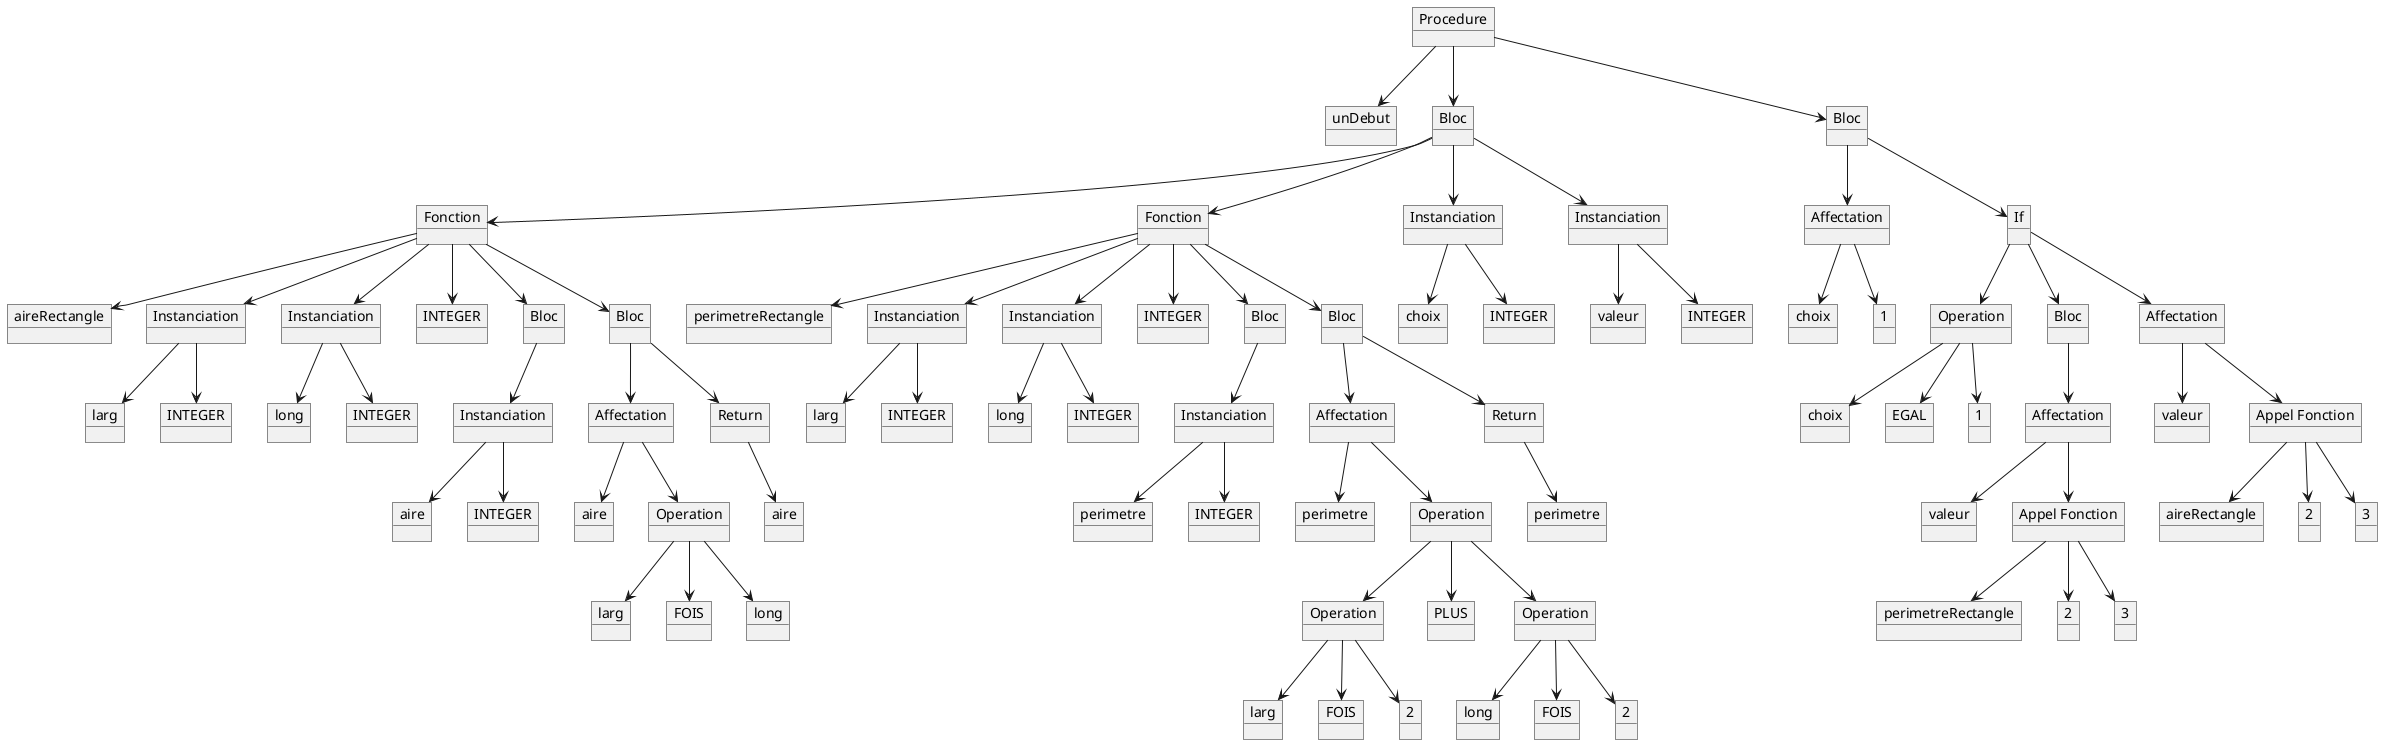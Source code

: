 @startuml ArbreSyntaxique
object "Procedure" as Procedure
object "unDebut" as unDebut
object "Bloc" as Bloc
object "Bloc" as Bloc5
object "Fonction" as Fonction
object "Fonction" as Fonction1
object "Instanciation" as Instanciation6
object "Instanciation" as Instanciation7
object "Affectation" as Affectation2
object "If" as InstructionIf
object "aireRectangle" as aireRectangle
object "Instanciation" as Instanciation
object "Instanciation" as Instanciation1
object "INTEGER" as INTEGER__
object "Bloc" as Bloc1
object "Bloc" as Bloc2
object "perimetreRectangle" as perimetreRectangle
object "Instanciation" as Instanciation3
object "Instanciation" as Instanciation4
object "INTEGER" as INTEGER______
object "Bloc" as Bloc3
object "Bloc" as Bloc4
object "choix" as choix
object "INTEGER" as INTEGER________
object "valeur" as valeur
object "INTEGER" as INTEGER_________
object "choix" as choix_
object "1" as 1
object "Operation" as Operation4
object "Bloc" as Bloc6
object "Affectation" as Affectation4
object "larg" as larg
object "INTEGER" as INTEGER
object "long" as long
object "INTEGER" as INTEGER_
object "Instanciation" as Instanciation2
object "Affectation" as Affectation
object "Return" as Return
object "larg" as larg__
object "INTEGER" as INTEGER____
object "long" as long__
object "INTEGER" as INTEGER_____
object "Instanciation" as Instanciation5
object "Affectation" as Affectation1
object "Return" as Return1
object "choix" as choix__
object "EGAL" as EGAL
object "1" as 1_
object "Affectation" as Affectation3
object "valeur" as valeur__
object "Appel Fonction" as AppelFonction1
object "aire" as aire
object "INTEGER" as INTEGER___
object "aire" as aire_
object "Operation" as Operation
object "aire" as aire__
object "perimetre" as perimetre
object "INTEGER" as INTEGER_______
object "perimetre" as perimetre_
object "Operation" as Operation1
object "perimetre" as perimetre__
object "valeur" as valeur_
object "Appel Fonction" as AppelFonction
object "aireRectangle" as aireRectangle_
object "2" as 2___
object "3" as 3_
object "larg" as larg_
object "FOIS" as FOIS
object "long" as long_
object "Operation" as Operation2
object "PLUS" as PLUS
object "Operation" as Operation3
object "perimetreRectangle" as perimetreRectangle_
object "2" as 2__
object "3" as 3
object "larg" as larg___
object "FOIS" as FOIS_
object "2" as 2
object "long" as long___
object "FOIS" as FOIS__
object "2" as 2_
Procedure -down-> unDebut
Procedure -down-> Bloc
Procedure -down-> Bloc5
Bloc -down-> Fonction
Bloc -down-> Fonction1
Bloc -down-> Instanciation6
Bloc -down-> Instanciation7
Bloc5 -down-> Affectation2
Bloc5 -down-> InstructionIf
Fonction -down-> aireRectangle
Fonction -down-> Instanciation
Fonction -down-> Instanciation1
Fonction -down-> INTEGER__
Fonction -down-> Bloc1
Fonction -down-> Bloc2
Fonction1 -down-> perimetreRectangle
Fonction1 -down-> Instanciation3
Fonction1 -down-> Instanciation4
Fonction1 -down-> INTEGER______
Fonction1 -down-> Bloc3
Fonction1 -down-> Bloc4
Instanciation6 -down-> choix
Instanciation6 -down-> INTEGER________
Instanciation7 -down-> valeur
Instanciation7 -down-> INTEGER_________
Affectation2 -down-> choix_
Affectation2 -down-> 1
InstructionIf -down-> Operation4
InstructionIf -down-> Bloc6
InstructionIf -down-> Affectation4
Instanciation -down-> larg
Instanciation -down-> INTEGER
Instanciation1 -down-> long
Instanciation1 -down-> INTEGER_
Bloc1 -down-> Instanciation2
Bloc2 -down-> Affectation
Bloc2 -down-> Return
Instanciation3 -down-> larg__
Instanciation3 -down-> INTEGER____
Instanciation4 -down-> long__
Instanciation4 -down-> INTEGER_____
Bloc3 -down-> Instanciation5
Bloc4 -down-> Affectation1
Bloc4 -down-> Return1
Operation4 -down-> choix__
Operation4 -down-> EGAL
Operation4 -down-> 1_
Bloc6 -down-> Affectation3
Affectation4 -down-> valeur__
Affectation4 -down-> AppelFonction1
Instanciation2 -down-> aire
Instanciation2 -down-> INTEGER___
Affectation -down-> aire_
Affectation -down-> Operation
Return -down-> aire__
Instanciation5 -down-> perimetre
Instanciation5 -down-> INTEGER_______
Affectation1 -down-> perimetre_
Affectation1 -down-> Operation1
Return1 -down-> perimetre__
Affectation3 -down-> valeur_
Affectation3 -down-> AppelFonction
AppelFonction1 -down-> aireRectangle_
AppelFonction1 -down-> 2___
AppelFonction1 -down-> 3_
Operation -down-> larg_
Operation -down-> FOIS
Operation -down-> long_
Operation1 -down-> Operation2
Operation1 -down-> PLUS
Operation1 -down-> Operation3
AppelFonction -down-> perimetreRectangle_
AppelFonction -down-> 2__
AppelFonction -down-> 3
Operation2 -down-> larg___
Operation2 -down-> FOIS_
Operation2 -down-> 2
Operation3 -down-> long___
Operation3 -down-> FOIS__
Operation3 -down-> 2_
@enduml
